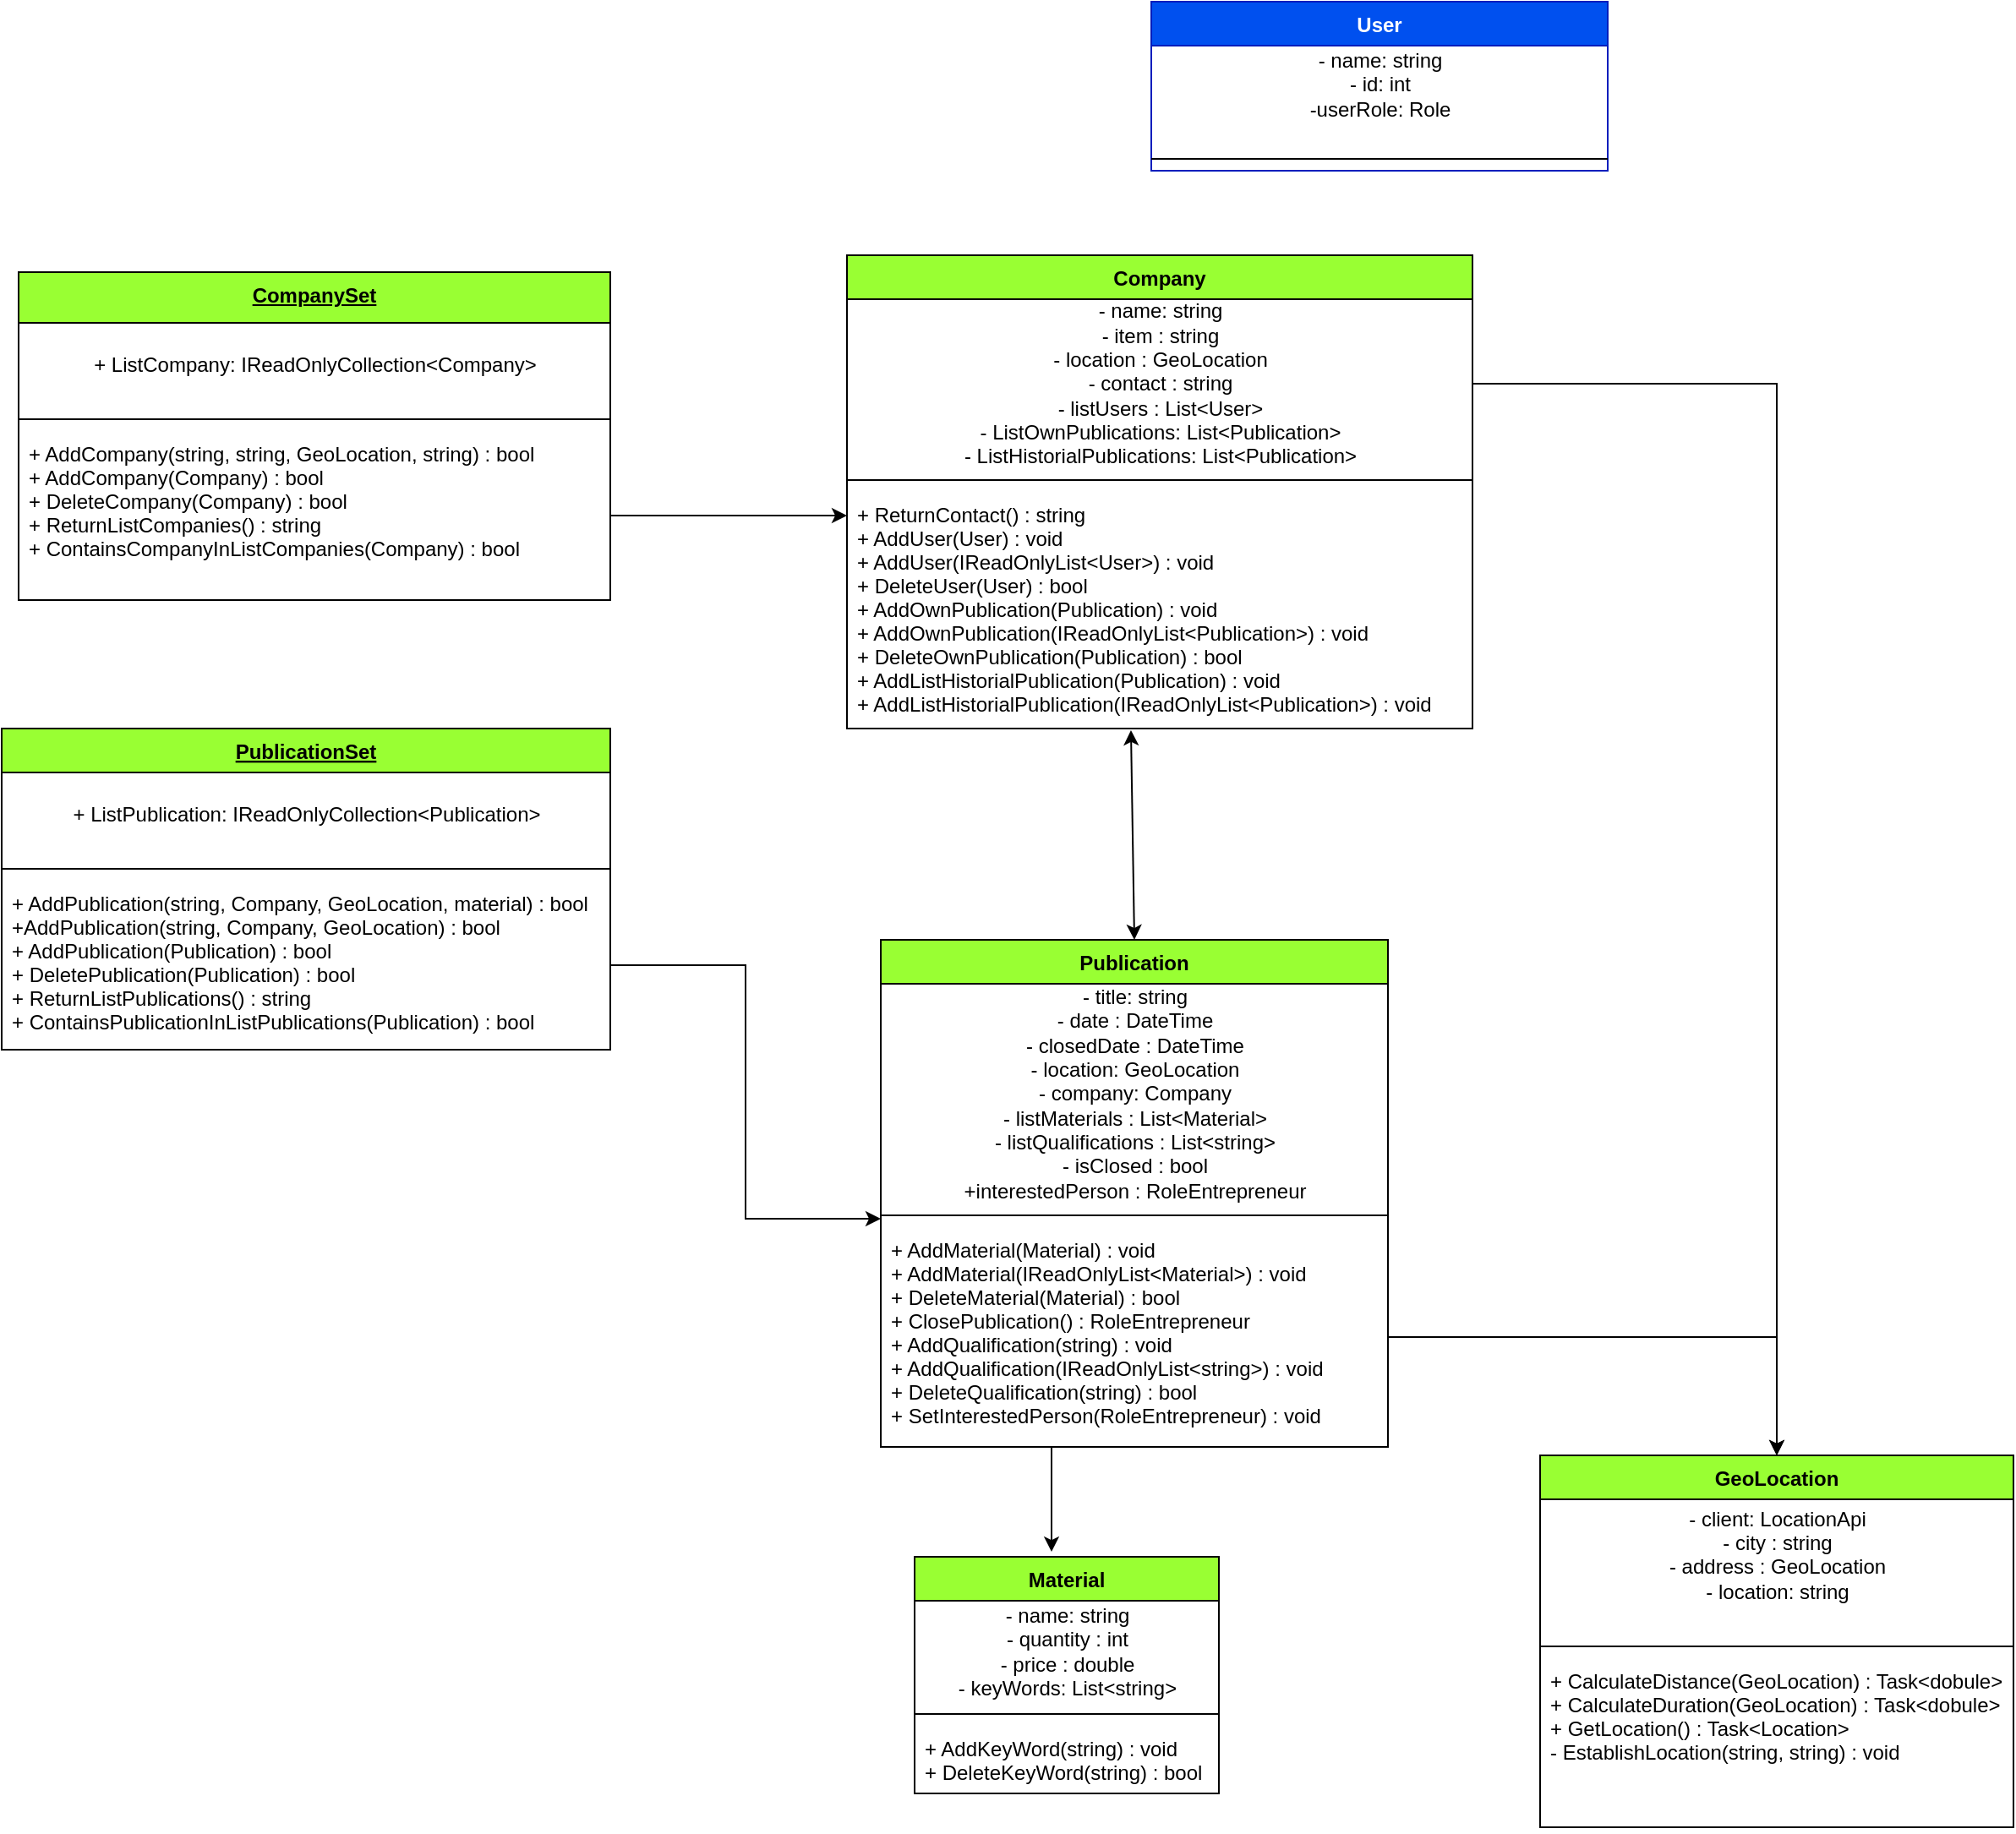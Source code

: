 <mxfile>
    <diagram id="8N9IxCA1fJN8erkE_-Jc" name="Página-1">
        <mxGraphModel dx="1945" dy="779" grid="1" gridSize="10" guides="1" tooltips="1" connect="1" arrows="1" fold="1" page="1" pageScale="1" pageWidth="827" pageHeight="1169" math="0" shadow="0">
            <root>
                <mxCell id="0"/>
                <mxCell id="1" parent="0"/>
                <mxCell id="2" value="Company" style="swimlane;fontStyle=1;align=center;verticalAlign=top;childLayout=stackLayout;horizontal=1;startSize=26;horizontalStack=0;resizeParent=1;resizeParentMax=0;resizeLast=0;collapsible=1;marginBottom=0;fillColor=#99FF33;" parent="1" vertex="1">
                    <mxGeometry x="130" y="180" width="370" height="280" as="geometry"/>
                </mxCell>
                <mxCell id="3" value="&lt;div&gt;&lt;span&gt;- name: string&lt;/span&gt;&lt;br&gt;&lt;/div&gt;&lt;div&gt;- item : string&lt;/div&gt;&lt;div&gt;- location : GeoLocation&lt;/div&gt;&lt;div&gt;- contact : string&lt;/div&gt;&lt;div&gt;- listUsers : List&amp;lt;User&amp;gt;&lt;br&gt;&lt;/div&gt;&lt;div&gt;- ListOwnPublications: List&amp;lt;Publication&amp;gt;&lt;br&gt;&lt;/div&gt;&lt;div&gt;- ListHistorialPublications: List&amp;lt;Publication&amp;gt;&lt;br&gt;&lt;/div&gt;" style="text;html=1;align=center;verticalAlign=middle;resizable=0;points=[];autosize=1;strokeColor=none;fillColor=none;" parent="2" vertex="1">
                    <mxGeometry y="26" width="370" height="100" as="geometry"/>
                </mxCell>
                <mxCell id="4" value="" style="line;strokeWidth=1;fillColor=none;align=left;verticalAlign=middle;spacingTop=-1;spacingLeft=3;spacingRight=3;rotatable=0;labelPosition=right;points=[];portConstraint=eastwest;" parent="2" vertex="1">
                    <mxGeometry y="126" width="370" height="14" as="geometry"/>
                </mxCell>
                <mxCell id="5" value="+ ReturnContact() : string&#10;+ AddUser(User) : void&#10;+ AddUser(IReadOnlyList&lt;User&gt;) : void&#10;+ DeleteUser(User) : bool&#10;+ AddOwnPublication(Publication) : void&#10;+ AddOwnPublication(IReadOnlyList&lt;Publication&gt;) : void&#10;+ DeleteOwnPublication(Publication) : bool&#10;+ AddListHistorialPublication(Publication) : void&#10;+ AddListHistorialPublication(IReadOnlyList&lt;Publication&gt;) : void&#10;" style="text;strokeColor=none;fillColor=none;align=left;verticalAlign=top;spacingLeft=4;spacingRight=4;overflow=hidden;rotatable=0;points=[[0,0.5],[1,0.5]];portConstraint=eastwest;" parent="2" vertex="1">
                    <mxGeometry y="140" width="370" height="140" as="geometry"/>
                </mxCell>
                <mxCell id="6" value="Material" style="swimlane;fontStyle=1;align=center;verticalAlign=top;childLayout=stackLayout;horizontal=1;startSize=26;horizontalStack=0;resizeParent=1;resizeParentMax=0;resizeLast=0;collapsible=1;marginBottom=0;fillColor=#99FF33;" parent="1" vertex="1">
                    <mxGeometry x="170" y="950" width="180" height="140" as="geometry"/>
                </mxCell>
                <mxCell id="7" value="&lt;div&gt;&lt;span&gt;- name: string&lt;/span&gt;&lt;br&gt;&lt;/div&gt;&lt;div&gt;- quantity : int&lt;/div&gt;&lt;div&gt;- price : double&lt;/div&gt;&lt;div&gt;- keyWords: List&amp;lt;string&amp;gt;&lt;br&gt;&lt;/div&gt;" style="text;html=1;align=center;verticalAlign=middle;resizable=0;points=[];autosize=1;strokeColor=none;fillColor=none;" parent="6" vertex="1">
                    <mxGeometry y="26" width="180" height="60" as="geometry"/>
                </mxCell>
                <mxCell id="8" value="" style="line;strokeWidth=1;fillColor=none;align=left;verticalAlign=middle;spacingTop=-1;spacingLeft=3;spacingRight=3;rotatable=0;labelPosition=right;points=[];portConstraint=eastwest;" parent="6" vertex="1">
                    <mxGeometry y="86" width="180" height="14" as="geometry"/>
                </mxCell>
                <mxCell id="9" value="+ AddKeyWord(string) : void&#10;+ DeleteKeyWord(string) : bool" style="text;strokeColor=none;fillColor=none;align=left;verticalAlign=top;spacingLeft=4;spacingRight=4;overflow=hidden;rotatable=0;points=[[0,0.5],[1,0.5]];portConstraint=eastwest;" parent="6" vertex="1">
                    <mxGeometry y="100" width="180" height="40" as="geometry"/>
                </mxCell>
                <mxCell id="10" value="Publication" style="swimlane;fontStyle=1;align=center;verticalAlign=top;childLayout=stackLayout;horizontal=1;startSize=26;horizontalStack=0;resizeParent=1;resizeParentMax=0;resizeLast=0;collapsible=1;marginBottom=0;fillColor=#99FF33;" parent="1" vertex="1">
                    <mxGeometry x="150" y="585" width="300" height="300" as="geometry"/>
                </mxCell>
                <mxCell id="11" value="&lt;div&gt;&lt;span&gt;- title: string&lt;/span&gt;&lt;br&gt;&lt;/div&gt;&lt;div&gt;- date : DateTime&lt;/div&gt;&lt;div&gt;- closedDate : DateTime&lt;/div&gt;&lt;div&gt;&lt;span&gt;- location: GeoLocation&lt;/span&gt;&lt;/div&gt;&lt;div&gt;- company: Company&lt;br&gt;&lt;/div&gt;&lt;div&gt;- listMaterials : List&amp;lt;Material&amp;gt;&lt;br&gt;&lt;/div&gt;&lt;div&gt;- listQualifications : List&amp;lt;string&amp;gt;&lt;br&gt;&lt;/div&gt;&lt;div&gt;- isClosed : bool&lt;/div&gt;&lt;div&gt;+interestedPerson : RoleEntrepreneur&lt;/div&gt;" style="text;html=1;align=center;verticalAlign=middle;resizable=0;points=[];autosize=1;strokeColor=none;fillColor=none;" parent="10" vertex="1">
                    <mxGeometry y="26" width="300" height="130" as="geometry"/>
                </mxCell>
                <mxCell id="12" value="" style="line;strokeWidth=1;fillColor=none;align=left;verticalAlign=middle;spacingTop=-1;spacingLeft=3;spacingRight=3;rotatable=0;labelPosition=right;points=[];portConstraint=eastwest;" parent="10" vertex="1">
                    <mxGeometry y="156" width="300" height="14" as="geometry"/>
                </mxCell>
                <mxCell id="13" value="+ AddMaterial(Material) : void&#10;+ AddMaterial(IReadOnlyList&lt;Material&gt;) : void&#10;+ DeleteMaterial(Material) : bool&#10;+ ClosePublication() : RoleEntrepreneur&#10;+ AddQualification(string) : void&#10;+ AddQualification(IReadOnlyList&lt;string&gt;) : void&#10;+ DeleteQualification(string) : bool&#10;+ SetInterestedPerson(RoleEntrepreneur) : void&#10;" style="text;strokeColor=none;fillColor=none;align=left;verticalAlign=top;spacingLeft=4;spacingRight=4;overflow=hidden;rotatable=0;points=[[0,0.5],[1,0.5]];portConstraint=eastwest;" parent="10" vertex="1">
                    <mxGeometry y="170" width="300" height="130" as="geometry"/>
                </mxCell>
                <mxCell id="14" value="GeoLocation" style="swimlane;fontStyle=1;align=center;verticalAlign=top;childLayout=stackLayout;horizontal=1;startSize=26;horizontalStack=0;resizeParent=1;resizeParentMax=0;resizeLast=0;collapsible=1;marginBottom=0;fillColor=#99FF33;" parent="1" vertex="1">
                    <mxGeometry x="540" y="890" width="280" height="220" as="geometry"/>
                </mxCell>
                <mxCell id="15" value="&lt;div&gt;&lt;span&gt;- client: LocationApi&lt;/span&gt;&lt;br&gt;&lt;/div&gt;&lt;div&gt;- city : string&lt;/div&gt;&lt;div&gt;- address : GeoLocation&lt;/div&gt;&lt;div&gt;- location: string&lt;/div&gt;&lt;div&gt;&lt;br&gt;&lt;/div&gt;" style="text;html=1;align=center;verticalAlign=middle;resizable=0;points=[];autosize=1;strokeColor=none;fillColor=none;" parent="14" vertex="1">
                    <mxGeometry y="26" width="280" height="80" as="geometry"/>
                </mxCell>
                <mxCell id="16" value="" style="line;strokeWidth=1;fillColor=none;align=left;verticalAlign=middle;spacingTop=-1;spacingLeft=3;spacingRight=3;rotatable=0;labelPosition=right;points=[];portConstraint=eastwest;" parent="14" vertex="1">
                    <mxGeometry y="106" width="280" height="14" as="geometry"/>
                </mxCell>
                <mxCell id="17" value="+ CalculateDistance(GeoLocation) : Task&lt;dobule&gt;&#10;+ CalculateDuration(GeoLocation) : Task&lt;dobule&gt;&#10;+ GetLocation() : Task&lt;Location&gt;&#10;- EstablishLocation(string, string) : void&#10;" style="text;strokeColor=none;fillColor=none;align=left;verticalAlign=top;spacingLeft=4;spacingRight=4;overflow=hidden;rotatable=0;points=[[0,0.5],[1,0.5]];portConstraint=eastwest;" parent="14" vertex="1">
                    <mxGeometry y="120" width="280" height="100" as="geometry"/>
                </mxCell>
                <mxCell id="23" style="edgeStyle=orthogonalEdgeStyle;rounded=0;orthogonalLoop=1;jettySize=auto;html=1;entryX=0.5;entryY=0;entryDx=0;entryDy=0;" parent="1" source="3" target="14" edge="1">
                    <mxGeometry relative="1" as="geometry"/>
                </mxCell>
                <mxCell id="26" style="edgeStyle=orthogonalEdgeStyle;rounded=0;orthogonalLoop=1;jettySize=auto;html=1;entryX=0.5;entryY=0;entryDx=0;entryDy=0;" parent="1" source="13" target="14" edge="1">
                    <mxGeometry relative="1" as="geometry"/>
                </mxCell>
                <mxCell id="27" value="User" style="swimlane;fontStyle=1;align=center;verticalAlign=top;childLayout=stackLayout;horizontal=1;startSize=26;horizontalStack=0;resizeParent=1;resizeParentMax=0;resizeLast=0;collapsible=1;marginBottom=0;fillColor=#0050ef;strokeColor=#001DBC;fontColor=#ffffff;" parent="1" vertex="1">
                    <mxGeometry x="310" y="30" width="270" height="100" as="geometry"/>
                </mxCell>
                <mxCell id="28" value="&lt;div&gt;&lt;span&gt;- name: string&lt;/span&gt;&lt;br&gt;&lt;/div&gt;&lt;div&gt;- id: int&lt;/div&gt;&lt;div&gt;-userRole: Role&lt;/div&gt;&lt;div&gt;&lt;br&gt;&lt;/div&gt;" style="text;html=1;align=center;verticalAlign=middle;resizable=0;points=[];autosize=1;" parent="27" vertex="1">
                    <mxGeometry y="26" width="270" height="60" as="geometry"/>
                </mxCell>
                <mxCell id="29" value="" style="line;strokeWidth=1;fillColor=none;align=left;verticalAlign=middle;spacingTop=-1;spacingLeft=3;spacingRight=3;rotatable=0;labelPosition=right;points=[];portConstraint=eastwest;" parent="27" vertex="1">
                    <mxGeometry y="86" width="270" height="14" as="geometry"/>
                </mxCell>
                <mxCell id="30" value="CompanySet" style="swimlane;fontStyle=5;align=center;verticalAlign=top;childLayout=stackLayout;horizontal=1;startSize=30;horizontalStack=0;resizeParent=1;resizeParentMax=0;resizeLast=0;collapsible=1;marginBottom=0;fillColor=#99FF33;whiteSpace=wrap;" parent="1" vertex="1">
                    <mxGeometry x="-360" y="190" width="350" height="194" as="geometry"/>
                </mxCell>
                <mxCell id="31" value="&lt;div&gt;&lt;span&gt;&lt;br&gt;&lt;/span&gt;&lt;/div&gt;&lt;div&gt;&lt;span&gt;+ ListCompany: IReadOnlyCollection&amp;lt;Company&amp;gt;&lt;/span&gt;&lt;br&gt;&lt;/div&gt;&lt;div&gt;&lt;br&gt;&lt;/div&gt;" style="text;html=1;align=center;verticalAlign=middle;resizable=0;points=[];autosize=1;strokeColor=none;fillColor=none;" parent="30" vertex="1">
                    <mxGeometry y="30" width="350" height="50" as="geometry"/>
                </mxCell>
                <mxCell id="32" value="" style="line;strokeWidth=1;fillColor=none;align=left;verticalAlign=middle;spacingTop=-1;spacingLeft=3;spacingRight=3;rotatable=0;labelPosition=right;points=[];portConstraint=eastwest;" parent="30" vertex="1">
                    <mxGeometry y="80" width="350" height="14" as="geometry"/>
                </mxCell>
                <mxCell id="33" value="+ AddCompany(string, string, GeoLocation, string) : bool&#10;+ AddCompany(Company) : bool&#10;+ DeleteCompany(Company) : bool&#10;+ ReturnListCompanies() : string&#10;+ ContainsCompanyInListCompanies(Company) : bool&#10;" style="text;strokeColor=none;fillColor=none;align=left;verticalAlign=top;spacingLeft=4;spacingRight=4;overflow=hidden;rotatable=0;points=[[0,0.5],[1,0.5]];portConstraint=eastwest;" parent="30" vertex="1">
                    <mxGeometry y="94" width="350" height="100" as="geometry"/>
                </mxCell>
                <mxCell id="34" value="PublicationSet" style="swimlane;fontStyle=5;align=center;verticalAlign=top;childLayout=stackLayout;horizontal=1;startSize=26;horizontalStack=0;resizeParent=1;resizeParentMax=0;resizeLast=0;collapsible=1;marginBottom=0;fillColor=#99FF33;" parent="1" vertex="1">
                    <mxGeometry x="-370" y="460" width="360" height="190" as="geometry"/>
                </mxCell>
                <mxCell id="35" value="&lt;div&gt;&lt;span&gt;&lt;br&gt;&lt;/span&gt;&lt;/div&gt;&lt;div&gt;&lt;span&gt;+ ListPublication: IReadOnlyCollection&amp;lt;Publication&amp;gt;&lt;/span&gt;&lt;br&gt;&lt;/div&gt;&lt;div&gt;&lt;br&gt;&lt;/div&gt;" style="text;html=1;align=center;verticalAlign=middle;resizable=0;points=[];autosize=1;strokeColor=none;fillColor=none;" parent="34" vertex="1">
                    <mxGeometry y="26" width="360" height="50" as="geometry"/>
                </mxCell>
                <mxCell id="36" value="" style="line;strokeWidth=1;fillColor=none;align=left;verticalAlign=middle;spacingTop=-1;spacingLeft=3;spacingRight=3;rotatable=0;labelPosition=right;points=[];portConstraint=eastwest;" parent="34" vertex="1">
                    <mxGeometry y="76" width="360" height="14" as="geometry"/>
                </mxCell>
                <mxCell id="37" value="+ AddPublication(string, Company, GeoLocation, material) : bool&#10;+AddPublication(string, Company, GeoLocation) : bool&#10;+ AddPublication(Publication) : bool&#10;+ DeletePublication(Publication) : bool&#10;+ ReturnListPublications() : string&#10;+ ContainsPublicationInListPublications(Publication) : bool&#10;" style="text;strokeColor=none;fillColor=none;align=left;verticalAlign=top;spacingLeft=4;spacingRight=4;overflow=hidden;rotatable=0;points=[[0,0.5],[1,0.5]];portConstraint=eastwest;" parent="34" vertex="1">
                    <mxGeometry y="90" width="360" height="100" as="geometry"/>
                </mxCell>
                <mxCell id="40" style="edgeStyle=orthogonalEdgeStyle;rounded=0;orthogonalLoop=1;jettySize=auto;html=1;entryX=0;entryY=0.643;entryDx=0;entryDy=0;entryPerimeter=0;" parent="1" source="37" target="12" edge="1">
                    <mxGeometry relative="1" as="geometry"/>
                </mxCell>
                <mxCell id="41" style="edgeStyle=orthogonalEdgeStyle;rounded=0;orthogonalLoop=1;jettySize=auto;html=1;entryX=0;entryY=0.1;entryDx=0;entryDy=0;entryPerimeter=0;" parent="1" source="33" target="5" edge="1">
                    <mxGeometry relative="1" as="geometry">
                        <mxPoint x="110" y="400" as="targetPoint"/>
                    </mxGeometry>
                </mxCell>
                <mxCell id="44" style="edgeStyle=orthogonalEdgeStyle;rounded=0;orthogonalLoop=1;jettySize=auto;html=1;entryX=0.45;entryY=-0.021;entryDx=0;entryDy=0;entryPerimeter=0;" edge="1" parent="1" source="13" target="6">
                    <mxGeometry relative="1" as="geometry">
                        <Array as="points">
                            <mxPoint x="251" y="900"/>
                            <mxPoint x="251" y="900"/>
                        </Array>
                    </mxGeometry>
                </mxCell>
                <mxCell id="45" value="" style="endArrow=classic;startArrow=classic;html=1;exitX=0.5;exitY=0;exitDx=0;exitDy=0;entryX=0.454;entryY=1.007;entryDx=0;entryDy=0;entryPerimeter=0;" edge="1" parent="1" source="10" target="5">
                    <mxGeometry width="50" height="50" relative="1" as="geometry">
                        <mxPoint x="350" y="450" as="sourcePoint"/>
                        <mxPoint x="400" y="400" as="targetPoint"/>
                    </mxGeometry>
                </mxCell>
            </root>
        </mxGraphModel>
    </diagram>
</mxfile>